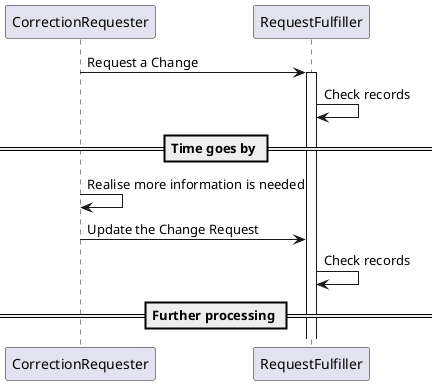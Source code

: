 @startuml
note left: Notice a problem
CorrectionRequester->RequestFulfiller : Request a Change
Activate RequestFulfiller
RequestFulfiller->RequestFulfiller : Check records

== Time goes by ==
CorrectionRequester->CorrectionRequester: Realise more information is needed
CorrectionRequester->RequestFulfiller : Update the Change Request
RequestFulfiller->RequestFulfiller : Check records

== Further processing ==
@enduml